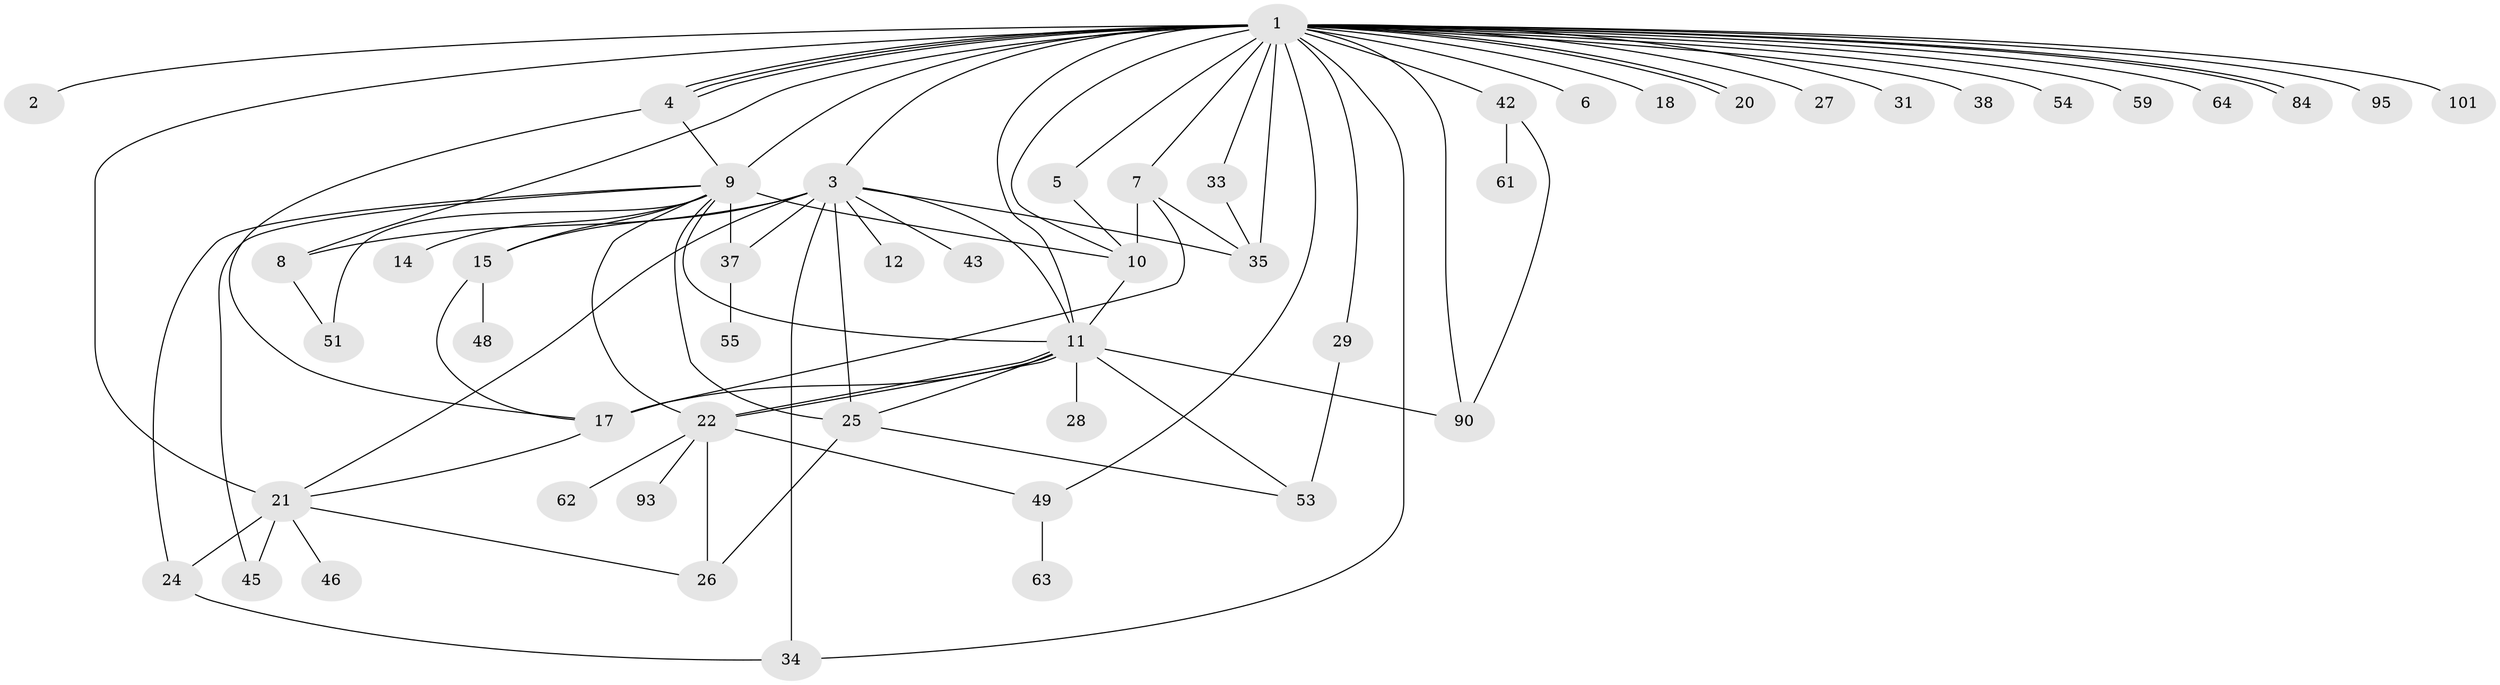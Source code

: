 // original degree distribution, {40: 0.009708737864077669, 1: 0.4174757281553398, 11: 0.009708737864077669, 6: 0.02912621359223301, 3: 0.13592233009708737, 15: 0.009708737864077669, 5: 0.06796116504854369, 9: 0.019417475728155338, 4: 0.06796116504854369, 2: 0.21359223300970873, 7: 0.019417475728155338}
// Generated by graph-tools (version 1.1) at 2025/14/03/09/25 04:14:44]
// undirected, 51 vertices, 88 edges
graph export_dot {
graph [start="1"]
  node [color=gray90,style=filled];
  1;
  2;
  3;
  4 [super="+44+16"];
  5 [super="+78"];
  6;
  7 [super="+50"];
  8;
  9 [super="+39+72+69+87+82+73+30+36"];
  10 [super="+60+23"];
  11 [super="+71+13+40"];
  12;
  14;
  15;
  17 [super="+32"];
  18 [super="+79"];
  20;
  21 [super="+65+81+68+56"];
  22;
  24;
  25 [super="+47"];
  26 [super="+70+80"];
  27;
  28;
  29;
  31;
  33 [super="+75"];
  34 [super="+74"];
  35 [super="+41"];
  37;
  38;
  42;
  43 [super="+77"];
  45;
  46;
  48 [super="+96"];
  49;
  51 [super="+88+99"];
  53 [super="+85+57"];
  54;
  55;
  59;
  61;
  62;
  63;
  64;
  84;
  90 [super="+102"];
  93;
  95;
  101;
  1 -- 2;
  1 -- 3;
  1 -- 4;
  1 -- 4;
  1 -- 4;
  1 -- 5;
  1 -- 6;
  1 -- 7;
  1 -- 8;
  1 -- 9 [weight=3];
  1 -- 10;
  1 -- 11 [weight=2];
  1 -- 18;
  1 -- 20;
  1 -- 20;
  1 -- 27;
  1 -- 29;
  1 -- 31;
  1 -- 33;
  1 -- 34;
  1 -- 35 [weight=2];
  1 -- 38;
  1 -- 42;
  1 -- 49;
  1 -- 54;
  1 -- 59;
  1 -- 64;
  1 -- 84;
  1 -- 84;
  1 -- 95;
  1 -- 101;
  1 -- 90;
  1 -- 21 [weight=3];
  3 -- 8;
  3 -- 12;
  3 -- 15;
  3 -- 21;
  3 -- 25;
  3 -- 37;
  3 -- 43;
  3 -- 35;
  3 -- 34;
  3 -- 11;
  4 -- 9;
  4 -- 17;
  5 -- 10;
  7 -- 35;
  7 -- 10 [weight=2];
  7 -- 17;
  8 -- 51;
  9 -- 10 [weight=3];
  9 -- 14;
  9 -- 51;
  9 -- 22;
  9 -- 24;
  9 -- 45;
  9 -- 37;
  9 -- 25;
  9 -- 15;
  9 -- 11;
  10 -- 11;
  11 -- 22;
  11 -- 22;
  11 -- 28;
  11 -- 17;
  11 -- 53;
  11 -- 25;
  11 -- 90;
  15 -- 17;
  15 -- 48;
  17 -- 21;
  21 -- 24;
  21 -- 26;
  21 -- 45;
  21 -- 46;
  22 -- 49;
  22 -- 62;
  22 -- 93;
  22 -- 26;
  24 -- 34;
  25 -- 26;
  25 -- 53;
  29 -- 53;
  33 -- 35;
  37 -- 55;
  42 -- 61;
  42 -- 90;
  49 -- 63;
}
